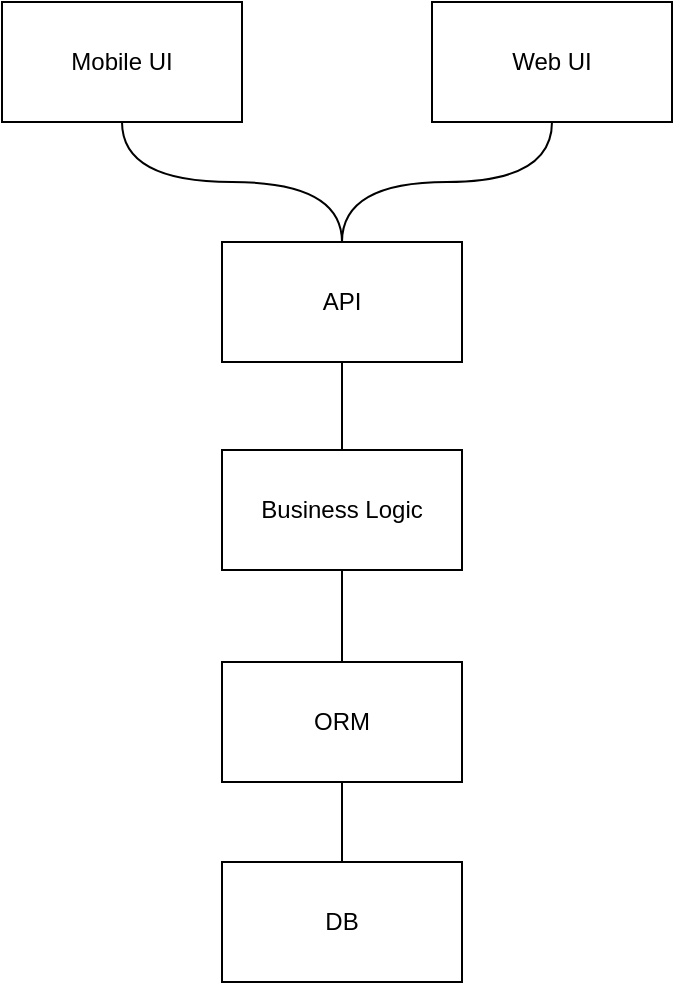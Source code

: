 <mxfile version="26.2.12">
  <diagram name="Seite-1" id="sw4guP9iCc1Kvd56eJ8C">
    <mxGraphModel dx="1428" dy="783" grid="1" gridSize="10" guides="1" tooltips="1" connect="1" arrows="1" fold="1" page="1" pageScale="1" pageWidth="1169" pageHeight="827" math="0" shadow="0">
      <root>
        <mxCell id="0" />
        <mxCell id="1" parent="0" />
        <mxCell id="wWao_oByf-jQ_hAG6Ybc-20" style="edgeStyle=orthogonalEdgeStyle;rounded=0;orthogonalLoop=1;jettySize=auto;html=1;entryX=0.5;entryY=0;entryDx=0;entryDy=0;endArrow=none;startFill=0;" edge="1" parent="1" source="wWao_oByf-jQ_hAG6Ybc-4" target="wWao_oByf-jQ_hAG6Ybc-10">
          <mxGeometry relative="1" as="geometry" />
        </mxCell>
        <mxCell id="wWao_oByf-jQ_hAG6Ybc-4" value="Business Logic" style="rounded=0;whiteSpace=wrap;html=1;" vertex="1" parent="1">
          <mxGeometry x="420" y="354" width="120" height="60" as="geometry" />
        </mxCell>
        <mxCell id="wWao_oByf-jQ_hAG6Ybc-14" style="edgeStyle=orthogonalEdgeStyle;rounded=0;orthogonalLoop=1;jettySize=auto;html=1;exitX=0.5;exitY=1;exitDx=0;exitDy=0;entryX=0.5;entryY=0;entryDx=0;entryDy=0;endArrow=none;startFill=0;curved=1;" edge="1" parent="1" source="wWao_oByf-jQ_hAG6Ybc-7" target="wWao_oByf-jQ_hAG6Ybc-9">
          <mxGeometry relative="1" as="geometry" />
        </mxCell>
        <mxCell id="wWao_oByf-jQ_hAG6Ybc-7" value="Mobile UI" style="rounded=0;whiteSpace=wrap;html=1;" vertex="1" parent="1">
          <mxGeometry x="310" y="130" width="120" height="60" as="geometry" />
        </mxCell>
        <mxCell id="wWao_oByf-jQ_hAG6Ybc-8" value="Web UI" style="rounded=0;whiteSpace=wrap;html=1;" vertex="1" parent="1">
          <mxGeometry x="525" y="130" width="120" height="60" as="geometry" />
        </mxCell>
        <mxCell id="wWao_oByf-jQ_hAG6Ybc-13" style="edgeStyle=orthogonalEdgeStyle;rounded=0;orthogonalLoop=1;jettySize=auto;html=1;exitX=0.5;exitY=0;exitDx=0;exitDy=0;curved=1;endArrow=none;startFill=0;" edge="1" parent="1" source="wWao_oByf-jQ_hAG6Ybc-9" target="wWao_oByf-jQ_hAG6Ybc-8">
          <mxGeometry relative="1" as="geometry" />
        </mxCell>
        <mxCell id="wWao_oByf-jQ_hAG6Ybc-15" style="edgeStyle=orthogonalEdgeStyle;rounded=0;orthogonalLoop=1;jettySize=auto;html=1;exitX=0.5;exitY=1;exitDx=0;exitDy=0;endArrow=none;startFill=0;entryX=0.5;entryY=0;entryDx=0;entryDy=0;" edge="1" parent="1" source="wWao_oByf-jQ_hAG6Ybc-9" target="wWao_oByf-jQ_hAG6Ybc-4">
          <mxGeometry relative="1" as="geometry" />
        </mxCell>
        <mxCell id="wWao_oByf-jQ_hAG6Ybc-9" value="API" style="rounded=0;whiteSpace=wrap;html=1;" vertex="1" parent="1">
          <mxGeometry x="420" y="250" width="120" height="60" as="geometry" />
        </mxCell>
        <mxCell id="wWao_oByf-jQ_hAG6Ybc-17" style="edgeStyle=orthogonalEdgeStyle;rounded=0;orthogonalLoop=1;jettySize=auto;html=1;exitX=0.5;exitY=1;exitDx=0;exitDy=0;endArrow=none;startFill=0;" edge="1" parent="1" source="wWao_oByf-jQ_hAG6Ybc-10" target="wWao_oByf-jQ_hAG6Ybc-11">
          <mxGeometry relative="1" as="geometry" />
        </mxCell>
        <mxCell id="wWao_oByf-jQ_hAG6Ybc-10" value="ORM" style="rounded=0;whiteSpace=wrap;html=1;" vertex="1" parent="1">
          <mxGeometry x="420" y="460" width="120" height="60" as="geometry" />
        </mxCell>
        <mxCell id="wWao_oByf-jQ_hAG6Ybc-11" value="DB" style="rounded=0;whiteSpace=wrap;html=1;" vertex="1" parent="1">
          <mxGeometry x="420" y="560" width="120" height="60" as="geometry" />
        </mxCell>
      </root>
    </mxGraphModel>
  </diagram>
</mxfile>
